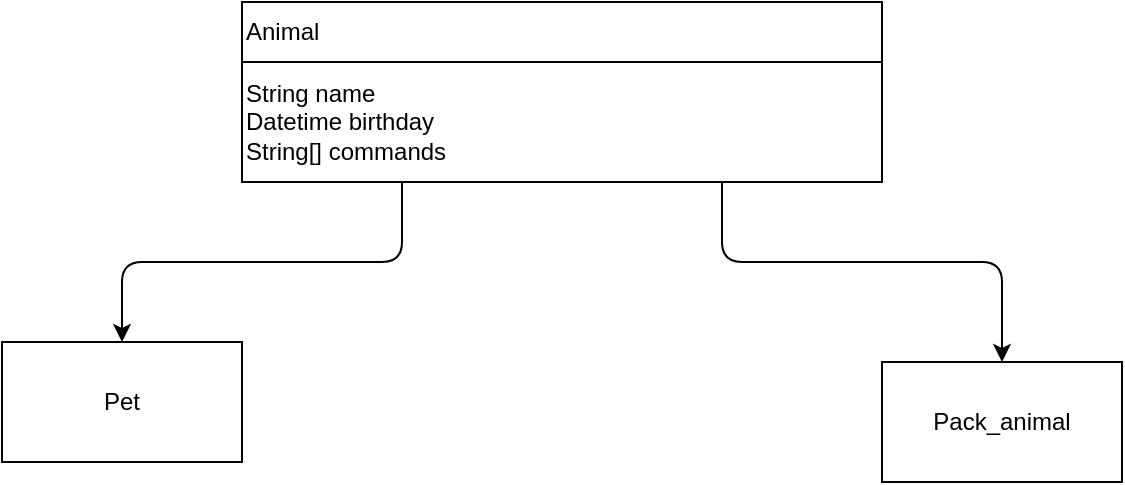 <mxfile>
    <diagram id="HEwL-KTnBcxesNQ_MN8B" name="Страница 1">
        <mxGraphModel dx="1130" dy="779" grid="1" gridSize="10" guides="1" tooltips="1" connect="1" arrows="1" fold="1" page="1" pageScale="1" pageWidth="827" pageHeight="1169" math="0" shadow="0">
            <root>
                <mxCell id="0"/>
                <mxCell id="1" parent="0"/>
                <mxCell id="29" value="&lt;div style=&quot;&quot;&gt;&lt;span style=&quot;background-color: initial;&quot;&gt;Animal&lt;/span&gt;&lt;/div&gt;" style="rounded=0;whiteSpace=wrap;html=1;align=left;" vertex="1" parent="1">
                    <mxGeometry x="254" y="30" width="320" height="30" as="geometry"/>
                </mxCell>
                <mxCell id="30" value="String name&lt;br&gt;Datetime birthday&lt;br&gt;String[] commands" style="rounded=0;whiteSpace=wrap;html=1;align=left;" vertex="1" parent="1">
                    <mxGeometry x="254" y="60" width="320" height="60" as="geometry"/>
                </mxCell>
                <mxCell id="31" value="Pet" style="rounded=0;whiteSpace=wrap;html=1;" vertex="1" parent="1">
                    <mxGeometry x="134" y="200" width="120" height="60" as="geometry"/>
                </mxCell>
                <mxCell id="32" value="Pack_animal" style="rounded=0;whiteSpace=wrap;html=1;" vertex="1" parent="1">
                    <mxGeometry x="574" y="210" width="120" height="60" as="geometry"/>
                </mxCell>
                <mxCell id="34" value="" style="endArrow=classic;html=1;entryX=0.5;entryY=0;entryDx=0;entryDy=0;exitX=0.25;exitY=1;exitDx=0;exitDy=0;" edge="1" parent="1" source="30" target="31">
                    <mxGeometry width="50" height="50" relative="1" as="geometry">
                        <mxPoint x="430" y="390" as="sourcePoint"/>
                        <mxPoint x="480" y="340" as="targetPoint"/>
                        <Array as="points">
                            <mxPoint x="334" y="160"/>
                            <mxPoint x="194" y="160"/>
                        </Array>
                    </mxGeometry>
                </mxCell>
                <mxCell id="35" value="" style="endArrow=classic;html=1;entryX=0.5;entryY=0;entryDx=0;entryDy=0;exitX=0.75;exitY=1;exitDx=0;exitDy=0;" edge="1" parent="1" source="30" target="32">
                    <mxGeometry width="50" height="50" relative="1" as="geometry">
                        <mxPoint x="430" y="390" as="sourcePoint"/>
                        <mxPoint x="480" y="340" as="targetPoint"/>
                        <Array as="points">
                            <mxPoint x="494" y="160"/>
                            <mxPoint x="634" y="160"/>
                        </Array>
                    </mxGeometry>
                </mxCell>
            </root>
        </mxGraphModel>
    </diagram>
</mxfile>
